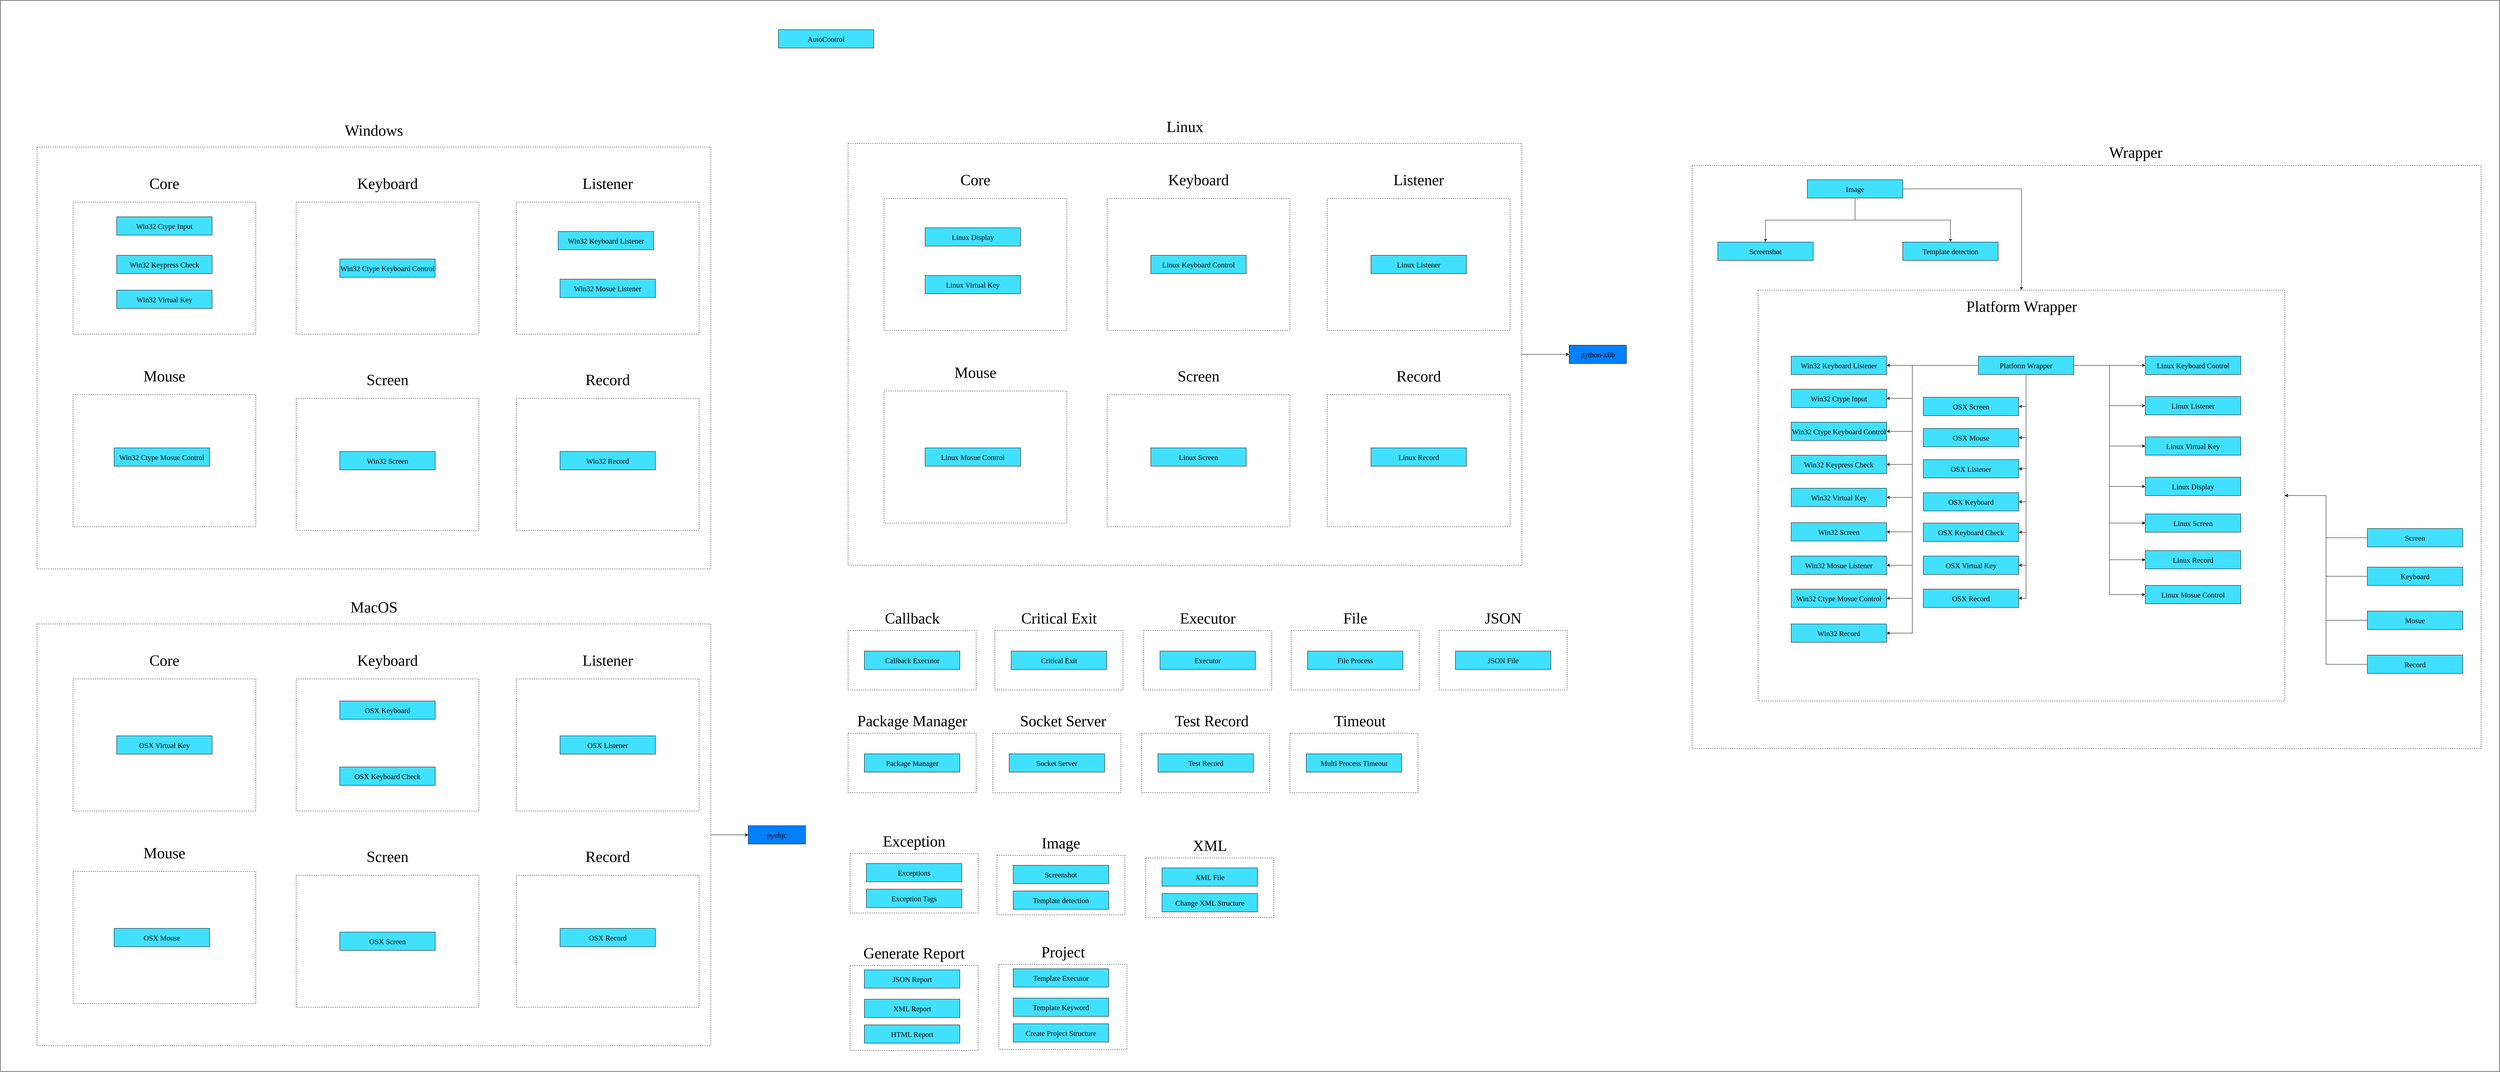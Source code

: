 <mxfile version="21.2.3" type="google">
  <diagram name="第 1 页" id="Rl6cfjz07Z_Lb8DOcB4G">
    <mxGraphModel grid="1" page="1" gridSize="10" guides="1" tooltips="1" connect="1" arrows="1" fold="1" pageScale="1" pageWidth="827" pageHeight="1169" math="0" shadow="0">
      <root>
        <mxCell id="0" />
        <mxCell id="1" parent="0" />
        <mxCell id="Jt9SNtl1RtPoUgKOHgQE-1" value="" style="rounded=0;whiteSpace=wrap;html=1;" vertex="1" parent="1">
          <mxGeometry x="30" y="60" width="6810" height="2920" as="geometry" />
        </mxCell>
        <mxCell id="Jt9SNtl1RtPoUgKOHgQE-219" value="" style="rounded=0;whiteSpace=wrap;html=1;dashed=1;" vertex="1" parent="1">
          <mxGeometry x="2340" y="1778" width="349" height="162" as="geometry" />
        </mxCell>
        <mxCell id="Jt9SNtl1RtPoUgKOHgQE-4" value="" style="rounded=0;whiteSpace=wrap;html=1;dashed=1;" vertex="1" parent="1">
          <mxGeometry x="130" y="460" width="1836" height="1150" as="geometry" />
        </mxCell>
        <mxCell id="Jt9SNtl1RtPoUgKOHgQE-148" value="" style="rounded=0;whiteSpace=wrap;html=1;dashed=1;" vertex="1" parent="1">
          <mxGeometry x="228" y="610" width="498" height="360" as="geometry" />
        </mxCell>
        <mxCell id="Jt9SNtl1RtPoUgKOHgQE-9" value="pyobjc" style="rounded=0;whiteSpace=wrap;html=1;fillColor=#0080FF;fontFamily=Times New Roman;fontSize=20;" vertex="1" parent="1">
          <mxGeometry x="2068" y="2310" width="156" height="50" as="geometry" />
        </mxCell>
        <mxCell id="Jt9SNtl1RtPoUgKOHgQE-42" value="AutoControl" style="rounded=0;whiteSpace=wrap;html=1;fillColor=#42E0FF;fontFamily=Times New Roman;fontSize=20;" vertex="1" parent="1">
          <mxGeometry x="2150" y="140" width="260" height="50" as="geometry" />
        </mxCell>
        <mxCell id="Jt9SNtl1RtPoUgKOHgQE-144" value="&lt;font face=&quot;Times New Roman&quot; style=&quot;font-size: 42px;&quot;&gt;&lt;span style=&quot;font-size: 42px;&quot;&gt;Windows&lt;/span&gt;&lt;/font&gt;" style="text;html=1;strokeColor=none;fillColor=none;align=center;verticalAlign=middle;whiteSpace=wrap;rounded=0;fontSize=42;" vertex="1" parent="1">
          <mxGeometry x="1018" y="400" width="60" height="30" as="geometry" />
        </mxCell>
        <mxCell id="Jt9SNtl1RtPoUgKOHgQE-149" value="&lt;font face=&quot;Times New Roman&quot; style=&quot;font-size: 42px;&quot;&gt;&lt;span style=&quot;font-size: 42px;&quot;&gt;Core&lt;/span&gt;&lt;/font&gt;" style="text;html=1;strokeColor=none;fillColor=none;align=center;verticalAlign=middle;whiteSpace=wrap;rounded=0;fontSize=42;" vertex="1" parent="1">
          <mxGeometry x="447" y="545" width="60" height="30" as="geometry" />
        </mxCell>
        <mxCell id="Jt9SNtl1RtPoUgKOHgQE-152" value="" style="rounded=0;whiteSpace=wrap;html=1;dashed=1;" vertex="1" parent="1">
          <mxGeometry x="836" y="610" width="498" height="360" as="geometry" />
        </mxCell>
        <mxCell id="Jt9SNtl1RtPoUgKOHgQE-153" value="&lt;font face=&quot;Times New Roman&quot; style=&quot;font-size: 42px;&quot;&gt;&lt;span style=&quot;font-size: 42px;&quot;&gt;Keyboard&lt;/span&gt;&lt;/font&gt;" style="text;html=1;strokeColor=none;fillColor=none;align=center;verticalAlign=middle;whiteSpace=wrap;rounded=0;fontSize=42;" vertex="1" parent="1">
          <mxGeometry x="1055" y="545" width="60" height="30" as="geometry" />
        </mxCell>
        <mxCell id="Jt9SNtl1RtPoUgKOHgQE-154" value="" style="rounded=0;whiteSpace=wrap;html=1;dashed=1;" vertex="1" parent="1">
          <mxGeometry x="228" y="1135" width="498" height="360" as="geometry" />
        </mxCell>
        <mxCell id="Jt9SNtl1RtPoUgKOHgQE-155" value="&lt;font face=&quot;Times New Roman&quot; style=&quot;font-size: 42px;&quot;&gt;&lt;span style=&quot;font-size: 42px;&quot;&gt;Mouse&lt;/span&gt;&lt;/font&gt;" style="text;html=1;strokeColor=none;fillColor=none;align=center;verticalAlign=middle;whiteSpace=wrap;rounded=0;fontSize=42;" vertex="1" parent="1">
          <mxGeometry x="447" y="1070" width="60" height="30" as="geometry" />
        </mxCell>
        <mxCell id="Jt9SNtl1RtPoUgKOHgQE-156" value="" style="rounded=0;whiteSpace=wrap;html=1;dashed=1;" vertex="1" parent="1">
          <mxGeometry x="836" y="1145" width="498" height="360" as="geometry" />
        </mxCell>
        <mxCell id="Jt9SNtl1RtPoUgKOHgQE-157" value="&lt;font face=&quot;Times New Roman&quot; style=&quot;font-size: 42px;&quot;&gt;&lt;span style=&quot;font-size: 42px;&quot;&gt;Screen&lt;/span&gt;&lt;/font&gt;" style="text;html=1;strokeColor=none;fillColor=none;align=center;verticalAlign=middle;whiteSpace=wrap;rounded=0;fontSize=42;" vertex="1" parent="1">
          <mxGeometry x="1055" y="1080" width="60" height="30" as="geometry" />
        </mxCell>
        <mxCell id="Jt9SNtl1RtPoUgKOHgQE-158" value="" style="rounded=0;whiteSpace=wrap;html=1;dashed=1;" vertex="1" parent="1">
          <mxGeometry x="1436" y="610" width="498" height="360" as="geometry" />
        </mxCell>
        <mxCell id="Jt9SNtl1RtPoUgKOHgQE-159" value="&lt;font face=&quot;Times New Roman&quot; style=&quot;font-size: 42px;&quot;&gt;&lt;span style=&quot;font-size: 42px;&quot;&gt;Listener&lt;/span&gt;&lt;/font&gt;" style="text;html=1;strokeColor=none;fillColor=none;align=center;verticalAlign=middle;whiteSpace=wrap;rounded=0;fontSize=42;" vertex="1" parent="1">
          <mxGeometry x="1655" y="545" width="60" height="30" as="geometry" />
        </mxCell>
        <mxCell id="Jt9SNtl1RtPoUgKOHgQE-160" value="" style="rounded=0;whiteSpace=wrap;html=1;dashed=1;" vertex="1" parent="1">
          <mxGeometry x="1436" y="1145" width="498" height="360" as="geometry" />
        </mxCell>
        <mxCell id="Jt9SNtl1RtPoUgKOHgQE-161" value="&lt;font face=&quot;Times New Roman&quot; style=&quot;font-size: 42px;&quot;&gt;&lt;span style=&quot;font-size: 42px;&quot;&gt;Record&lt;/span&gt;&lt;/font&gt;" style="text;html=1;strokeColor=none;fillColor=none;align=center;verticalAlign=middle;whiteSpace=wrap;rounded=0;fontSize=42;" vertex="1" parent="1">
          <mxGeometry x="1655" y="1080" width="60" height="30" as="geometry" />
        </mxCell>
        <mxCell id="Jt9SNtl1RtPoUgKOHgQE-202" style="edgeStyle=orthogonalEdgeStyle;rounded=0;orthogonalLoop=1;jettySize=auto;html=1;exitX=1;exitY=0.5;exitDx=0;exitDy=0;" edge="1" parent="1" source="Jt9SNtl1RtPoUgKOHgQE-162" target="Jt9SNtl1RtPoUgKOHgQE-9">
          <mxGeometry relative="1" as="geometry" />
        </mxCell>
        <mxCell id="Jt9SNtl1RtPoUgKOHgQE-162" value="" style="rounded=0;whiteSpace=wrap;html=1;dashed=1;" vertex="1" parent="1">
          <mxGeometry x="130" y="1760" width="1836" height="1150" as="geometry" />
        </mxCell>
        <mxCell id="Jt9SNtl1RtPoUgKOHgQE-163" value="" style="rounded=0;whiteSpace=wrap;html=1;dashed=1;" vertex="1" parent="1">
          <mxGeometry x="228" y="1910" width="498" height="360" as="geometry" />
        </mxCell>
        <mxCell id="Jt9SNtl1RtPoUgKOHgQE-164" value="&lt;font face=&quot;Times New Roman&quot; style=&quot;font-size: 42px;&quot;&gt;&lt;span style=&quot;font-size: 42px;&quot;&gt;MacOS&lt;/span&gt;&lt;/font&gt;" style="text;html=1;strokeColor=none;fillColor=none;align=center;verticalAlign=middle;whiteSpace=wrap;rounded=0;fontSize=42;" vertex="1" parent="1">
          <mxGeometry x="1018" y="1700" width="60" height="30" as="geometry" />
        </mxCell>
        <mxCell id="Jt9SNtl1RtPoUgKOHgQE-165" value="&lt;font face=&quot;Times New Roman&quot; style=&quot;font-size: 42px;&quot;&gt;&lt;span style=&quot;font-size: 42px;&quot;&gt;Core&lt;/span&gt;&lt;/font&gt;" style="text;html=1;strokeColor=none;fillColor=none;align=center;verticalAlign=middle;whiteSpace=wrap;rounded=0;fontSize=42;" vertex="1" parent="1">
          <mxGeometry x="447" y="1845" width="60" height="30" as="geometry" />
        </mxCell>
        <mxCell id="Jt9SNtl1RtPoUgKOHgQE-166" value="" style="rounded=0;whiteSpace=wrap;html=1;dashed=1;" vertex="1" parent="1">
          <mxGeometry x="836" y="1910" width="498" height="360" as="geometry" />
        </mxCell>
        <mxCell id="Jt9SNtl1RtPoUgKOHgQE-167" value="&lt;font face=&quot;Times New Roman&quot; style=&quot;font-size: 42px;&quot;&gt;&lt;span style=&quot;font-size: 42px;&quot;&gt;Keyboard&lt;/span&gt;&lt;/font&gt;" style="text;html=1;strokeColor=none;fillColor=none;align=center;verticalAlign=middle;whiteSpace=wrap;rounded=0;fontSize=42;" vertex="1" parent="1">
          <mxGeometry x="1055" y="1845" width="60" height="30" as="geometry" />
        </mxCell>
        <mxCell id="Jt9SNtl1RtPoUgKOHgQE-168" value="" style="rounded=0;whiteSpace=wrap;html=1;dashed=1;" vertex="1" parent="1">
          <mxGeometry x="228" y="2435" width="498" height="360" as="geometry" />
        </mxCell>
        <mxCell id="Jt9SNtl1RtPoUgKOHgQE-169" value="&lt;font face=&quot;Times New Roman&quot; style=&quot;font-size: 42px;&quot;&gt;&lt;span style=&quot;font-size: 42px;&quot;&gt;Mouse&lt;/span&gt;&lt;/font&gt;" style="text;html=1;strokeColor=none;fillColor=none;align=center;verticalAlign=middle;whiteSpace=wrap;rounded=0;fontSize=42;" vertex="1" parent="1">
          <mxGeometry x="447" y="2370" width="60" height="30" as="geometry" />
        </mxCell>
        <mxCell id="Jt9SNtl1RtPoUgKOHgQE-170" value="" style="rounded=0;whiteSpace=wrap;html=1;dashed=1;" vertex="1" parent="1">
          <mxGeometry x="836" y="2445" width="498" height="360" as="geometry" />
        </mxCell>
        <mxCell id="Jt9SNtl1RtPoUgKOHgQE-171" value="&lt;font face=&quot;Times New Roman&quot; style=&quot;font-size: 42px;&quot;&gt;&lt;span style=&quot;font-size: 42px;&quot;&gt;Screen&lt;/span&gt;&lt;/font&gt;" style="text;html=1;strokeColor=none;fillColor=none;align=center;verticalAlign=middle;whiteSpace=wrap;rounded=0;fontSize=42;" vertex="1" parent="1">
          <mxGeometry x="1055" y="2380" width="60" height="30" as="geometry" />
        </mxCell>
        <mxCell id="Jt9SNtl1RtPoUgKOHgQE-172" value="" style="rounded=0;whiteSpace=wrap;html=1;dashed=1;" vertex="1" parent="1">
          <mxGeometry x="1436" y="1910" width="498" height="360" as="geometry" />
        </mxCell>
        <mxCell id="Jt9SNtl1RtPoUgKOHgQE-173" value="&lt;font face=&quot;Times New Roman&quot; style=&quot;font-size: 42px;&quot;&gt;&lt;span style=&quot;font-size: 42px;&quot;&gt;Listener&lt;/span&gt;&lt;/font&gt;" style="text;html=1;strokeColor=none;fillColor=none;align=center;verticalAlign=middle;whiteSpace=wrap;rounded=0;fontSize=42;" vertex="1" parent="1">
          <mxGeometry x="1655" y="1845" width="60" height="30" as="geometry" />
        </mxCell>
        <mxCell id="Jt9SNtl1RtPoUgKOHgQE-174" value="" style="rounded=0;whiteSpace=wrap;html=1;dashed=1;" vertex="1" parent="1">
          <mxGeometry x="1436" y="2445" width="498" height="360" as="geometry" />
        </mxCell>
        <mxCell id="Jt9SNtl1RtPoUgKOHgQE-175" value="&lt;font face=&quot;Times New Roman&quot; style=&quot;font-size: 42px;&quot;&gt;&lt;span style=&quot;font-size: 42px;&quot;&gt;Record&lt;/span&gt;&lt;/font&gt;" style="text;html=1;strokeColor=none;fillColor=none;align=center;verticalAlign=middle;whiteSpace=wrap;rounded=0;fontSize=42;" vertex="1" parent="1">
          <mxGeometry x="1655" y="2380" width="60" height="30" as="geometry" />
        </mxCell>
        <mxCell id="Jt9SNtl1RtPoUgKOHgQE-204" style="edgeStyle=orthogonalEdgeStyle;rounded=0;orthogonalLoop=1;jettySize=auto;html=1;exitX=1;exitY=0.5;exitDx=0;exitDy=0;" edge="1" parent="1" source="Jt9SNtl1RtPoUgKOHgQE-176" target="Jt9SNtl1RtPoUgKOHgQE-203">
          <mxGeometry relative="1" as="geometry" />
        </mxCell>
        <mxCell id="Jt9SNtl1RtPoUgKOHgQE-176" value="" style="rounded=0;whiteSpace=wrap;html=1;dashed=1;" vertex="1" parent="1">
          <mxGeometry x="2340" y="450" width="1836" height="1150" as="geometry" />
        </mxCell>
        <mxCell id="Jt9SNtl1RtPoUgKOHgQE-177" value="" style="rounded=0;whiteSpace=wrap;html=1;dashed=1;" vertex="1" parent="1">
          <mxGeometry x="2438" y="600" width="498" height="360" as="geometry" />
        </mxCell>
        <mxCell id="Jt9SNtl1RtPoUgKOHgQE-178" value="&lt;font face=&quot;Times New Roman&quot; style=&quot;font-size: 42px;&quot;&gt;&lt;span style=&quot;font-size: 42px;&quot;&gt;Linux&lt;/span&gt;&lt;/font&gt;" style="text;html=1;strokeColor=none;fillColor=none;align=center;verticalAlign=middle;whiteSpace=wrap;rounded=0;fontSize=42;" vertex="1" parent="1">
          <mxGeometry x="3228" y="390" width="60" height="30" as="geometry" />
        </mxCell>
        <mxCell id="Jt9SNtl1RtPoUgKOHgQE-179" value="&lt;font face=&quot;Times New Roman&quot; style=&quot;font-size: 42px;&quot;&gt;&lt;span style=&quot;font-size: 42px;&quot;&gt;Core&lt;/span&gt;&lt;/font&gt;" style="text;html=1;strokeColor=none;fillColor=none;align=center;verticalAlign=middle;whiteSpace=wrap;rounded=0;fontSize=42;" vertex="1" parent="1">
          <mxGeometry x="2657" y="535" width="60" height="30" as="geometry" />
        </mxCell>
        <mxCell id="Jt9SNtl1RtPoUgKOHgQE-180" value="" style="rounded=0;whiteSpace=wrap;html=1;dashed=1;" vertex="1" parent="1">
          <mxGeometry x="3046" y="600" width="498" height="360" as="geometry" />
        </mxCell>
        <mxCell id="Jt9SNtl1RtPoUgKOHgQE-181" value="&lt;font face=&quot;Times New Roman&quot; style=&quot;font-size: 42px;&quot;&gt;&lt;span style=&quot;font-size: 42px;&quot;&gt;Keyboard&lt;/span&gt;&lt;/font&gt;" style="text;html=1;strokeColor=none;fillColor=none;align=center;verticalAlign=middle;whiteSpace=wrap;rounded=0;fontSize=42;" vertex="1" parent="1">
          <mxGeometry x="3265" y="535" width="60" height="30" as="geometry" />
        </mxCell>
        <mxCell id="Jt9SNtl1RtPoUgKOHgQE-182" value="" style="rounded=0;whiteSpace=wrap;html=1;dashed=1;" vertex="1" parent="1">
          <mxGeometry x="2438" y="1125" width="498" height="360" as="geometry" />
        </mxCell>
        <mxCell id="Jt9SNtl1RtPoUgKOHgQE-183" value="&lt;font face=&quot;Times New Roman&quot; style=&quot;font-size: 42px;&quot;&gt;&lt;span style=&quot;font-size: 42px;&quot;&gt;Mouse&lt;/span&gt;&lt;/font&gt;" style="text;html=1;strokeColor=none;fillColor=none;align=center;verticalAlign=middle;whiteSpace=wrap;rounded=0;fontSize=42;" vertex="1" parent="1">
          <mxGeometry x="2657" y="1060" width="60" height="30" as="geometry" />
        </mxCell>
        <mxCell id="Jt9SNtl1RtPoUgKOHgQE-184" value="" style="rounded=0;whiteSpace=wrap;html=1;dashed=1;" vertex="1" parent="1">
          <mxGeometry x="3046" y="1135" width="498" height="360" as="geometry" />
        </mxCell>
        <mxCell id="Jt9SNtl1RtPoUgKOHgQE-185" value="&lt;font face=&quot;Times New Roman&quot; style=&quot;font-size: 42px;&quot;&gt;&lt;span style=&quot;font-size: 42px;&quot;&gt;Screen&lt;/span&gt;&lt;/font&gt;" style="text;html=1;strokeColor=none;fillColor=none;align=center;verticalAlign=middle;whiteSpace=wrap;rounded=0;fontSize=42;" vertex="1" parent="1">
          <mxGeometry x="3265" y="1070" width="60" height="30" as="geometry" />
        </mxCell>
        <mxCell id="Jt9SNtl1RtPoUgKOHgQE-186" value="" style="rounded=0;whiteSpace=wrap;html=1;dashed=1;" vertex="1" parent="1">
          <mxGeometry x="3646" y="600" width="498" height="360" as="geometry" />
        </mxCell>
        <mxCell id="Jt9SNtl1RtPoUgKOHgQE-187" value="&lt;font face=&quot;Times New Roman&quot; style=&quot;font-size: 42px;&quot;&gt;&lt;span style=&quot;font-size: 42px;&quot;&gt;Listener&lt;/span&gt;&lt;/font&gt;" style="text;html=1;strokeColor=none;fillColor=none;align=center;verticalAlign=middle;whiteSpace=wrap;rounded=0;fontSize=42;" vertex="1" parent="1">
          <mxGeometry x="3865" y="535" width="60" height="30" as="geometry" />
        </mxCell>
        <mxCell id="Jt9SNtl1RtPoUgKOHgQE-188" value="" style="rounded=0;whiteSpace=wrap;html=1;dashed=1;" vertex="1" parent="1">
          <mxGeometry x="3646" y="1135" width="498" height="360" as="geometry" />
        </mxCell>
        <mxCell id="Jt9SNtl1RtPoUgKOHgQE-189" value="&lt;font face=&quot;Times New Roman&quot; style=&quot;font-size: 42px;&quot;&gt;&lt;span style=&quot;font-size: 42px;&quot;&gt;Record&lt;/span&gt;&lt;/font&gt;" style="text;html=1;strokeColor=none;fillColor=none;align=center;verticalAlign=middle;whiteSpace=wrap;rounded=0;fontSize=42;" vertex="1" parent="1">
          <mxGeometry x="3865" y="1070" width="60" height="30" as="geometry" />
        </mxCell>
        <mxCell id="Jt9SNtl1RtPoUgKOHgQE-191" value="Win32 Ctype Input" style="rounded=0;whiteSpace=wrap;html=1;fillColor=#42E0FF;fontFamily=Times New Roman;fontSize=20;" vertex="1" parent="1">
          <mxGeometry x="347" y="650" width="260" height="50" as="geometry" />
        </mxCell>
        <mxCell id="Jt9SNtl1RtPoUgKOHgQE-192" value="Win32 Keypress Check" style="rounded=0;whiteSpace=wrap;html=1;fillColor=#42E0FF;fontFamily=Times New Roman;fontSize=20;" vertex="1" parent="1">
          <mxGeometry x="347" y="755" width="260" height="50" as="geometry" />
        </mxCell>
        <mxCell id="Jt9SNtl1RtPoUgKOHgQE-193" value="Win32 Virtual Key" style="rounded=0;whiteSpace=wrap;html=1;fillColor=#42E0FF;fontFamily=Times New Roman;fontSize=20;" vertex="1" parent="1">
          <mxGeometry x="347" y="850" width="260" height="50" as="geometry" />
        </mxCell>
        <mxCell id="Jt9SNtl1RtPoUgKOHgQE-194" value="Win32 Ctype Keyboard Control" style="rounded=0;whiteSpace=wrap;html=1;fillColor=#42E0FF;fontFamily=Times New Roman;fontSize=20;" vertex="1" parent="1">
          <mxGeometry x="955" y="765" width="260" height="50" as="geometry" />
        </mxCell>
        <mxCell id="Jt9SNtl1RtPoUgKOHgQE-195" value="Win32 Keyboard Listener" style="rounded=0;whiteSpace=wrap;html=1;fillColor=#42E0FF;fontFamily=Times New Roman;fontSize=20;" vertex="1" parent="1">
          <mxGeometry x="1550" y="690" width="260" height="50" as="geometry" />
        </mxCell>
        <mxCell id="Jt9SNtl1RtPoUgKOHgQE-196" value="Win32 Mosue Listener" style="rounded=0;whiteSpace=wrap;html=1;fillColor=#42E0FF;fontFamily=Times New Roman;fontSize=20;" vertex="1" parent="1">
          <mxGeometry x="1555" y="820" width="260" height="50" as="geometry" />
        </mxCell>
        <mxCell id="Jt9SNtl1RtPoUgKOHgQE-197" value="Win32 Ctype Mosue Control" style="rounded=0;whiteSpace=wrap;html=1;fillColor=#42E0FF;fontFamily=Times New Roman;fontSize=20;" vertex="1" parent="1">
          <mxGeometry x="340" y="1280" width="260" height="50" as="geometry" />
        </mxCell>
        <mxCell id="Jt9SNtl1RtPoUgKOHgQE-198" value="Win32 Screen" style="rounded=0;whiteSpace=wrap;html=1;fillColor=#42E0FF;fontFamily=Times New Roman;fontSize=20;" vertex="1" parent="1">
          <mxGeometry x="955" y="1290" width="260" height="50" as="geometry" />
        </mxCell>
        <mxCell id="Jt9SNtl1RtPoUgKOHgQE-199" value="Win32 Record" style="rounded=0;whiteSpace=wrap;html=1;fillColor=#42E0FF;fontFamily=Times New Roman;fontSize=20;" vertex="1" parent="1">
          <mxGeometry x="1555" y="1290" width="260" height="50" as="geometry" />
        </mxCell>
        <mxCell id="Jt9SNtl1RtPoUgKOHgQE-203" value="python-xlib" style="rounded=0;whiteSpace=wrap;html=1;fillColor=#0080FF;fontFamily=Times New Roman;fontSize=20;" vertex="1" parent="1">
          <mxGeometry x="4305" y="1000" width="156" height="50" as="geometry" />
        </mxCell>
        <mxCell id="Jt9SNtl1RtPoUgKOHgQE-205" value="OSX Virtual Key" style="rounded=0;whiteSpace=wrap;html=1;fillColor=#42E0FF;fontFamily=Times New Roman;fontSize=20;" vertex="1" parent="1">
          <mxGeometry x="347" y="2065" width="260" height="50" as="geometry" />
        </mxCell>
        <mxCell id="Jt9SNtl1RtPoUgKOHgQE-206" value="OSX Keyboard" style="rounded=0;whiteSpace=wrap;html=1;fillColor=#42E0FF;fontFamily=Times New Roman;fontSize=20;" vertex="1" parent="1">
          <mxGeometry x="955" y="1970" width="260" height="50" as="geometry" />
        </mxCell>
        <mxCell id="Jt9SNtl1RtPoUgKOHgQE-207" value="OSX Keyboard Check" style="rounded=0;whiteSpace=wrap;html=1;fillColor=#42E0FF;fontFamily=Times New Roman;fontSize=20;" vertex="1" parent="1">
          <mxGeometry x="955" y="2150" width="260" height="50" as="geometry" />
        </mxCell>
        <mxCell id="Jt9SNtl1RtPoUgKOHgQE-208" value="OSX Listener" style="rounded=0;whiteSpace=wrap;html=1;fillColor=#42E0FF;fontFamily=Times New Roman;fontSize=20;" vertex="1" parent="1">
          <mxGeometry x="1555" y="2065" width="260" height="50" as="geometry" />
        </mxCell>
        <mxCell id="Jt9SNtl1RtPoUgKOHgQE-209" value="OSX Mouse" style="rounded=0;whiteSpace=wrap;html=1;fillColor=#42E0FF;fontFamily=Times New Roman;fontSize=20;" vertex="1" parent="1">
          <mxGeometry x="340" y="2590" width="260" height="50" as="geometry" />
        </mxCell>
        <mxCell id="Jt9SNtl1RtPoUgKOHgQE-210" value="OSX Screen" style="rounded=0;whiteSpace=wrap;html=1;fillColor=#42E0FF;fontFamily=Times New Roman;fontSize=20;" vertex="1" parent="1">
          <mxGeometry x="955" y="2600" width="260" height="50" as="geometry" />
        </mxCell>
        <mxCell id="Jt9SNtl1RtPoUgKOHgQE-211" value="OSX Record" style="rounded=0;whiteSpace=wrap;html=1;fillColor=#42E0FF;fontFamily=Times New Roman;fontSize=20;" vertex="1" parent="1">
          <mxGeometry x="1555" y="2590" width="260" height="50" as="geometry" />
        </mxCell>
        <mxCell id="Jt9SNtl1RtPoUgKOHgQE-212" value="Linux Display" style="rounded=0;whiteSpace=wrap;html=1;fillColor=#42E0FF;fontFamily=Times New Roman;fontSize=20;" vertex="1" parent="1">
          <mxGeometry x="2550" y="680" width="260" height="50" as="geometry" />
        </mxCell>
        <mxCell id="Jt9SNtl1RtPoUgKOHgQE-213" value="Linux Virtual Key" style="rounded=0;whiteSpace=wrap;html=1;fillColor=#42E0FF;fontFamily=Times New Roman;fontSize=20;" vertex="1" parent="1">
          <mxGeometry x="2550" y="810" width="260" height="50" as="geometry" />
        </mxCell>
        <mxCell id="Jt9SNtl1RtPoUgKOHgQE-214" value="Linux Keyboard Control" style="rounded=0;whiteSpace=wrap;html=1;fillColor=#42E0FF;fontFamily=Times New Roman;fontSize=20;" vertex="1" parent="1">
          <mxGeometry x="3165" y="755" width="260" height="50" as="geometry" />
        </mxCell>
        <mxCell id="Jt9SNtl1RtPoUgKOHgQE-215" value="Linux Listener" style="rounded=0;whiteSpace=wrap;html=1;fillColor=#42E0FF;fontFamily=Times New Roman;fontSize=20;" vertex="1" parent="1">
          <mxGeometry x="3765" y="755" width="260" height="50" as="geometry" />
        </mxCell>
        <mxCell id="Jt9SNtl1RtPoUgKOHgQE-216" value="Linux Mosue Control" style="rounded=0;whiteSpace=wrap;html=1;fillColor=#42E0FF;fontFamily=Times New Roman;fontSize=20;" vertex="1" parent="1">
          <mxGeometry x="2550" y="1280" width="260" height="50" as="geometry" />
        </mxCell>
        <mxCell id="Jt9SNtl1RtPoUgKOHgQE-217" value="Linux Screen" style="rounded=0;whiteSpace=wrap;html=1;fillColor=#42E0FF;fontFamily=Times New Roman;fontSize=20;" vertex="1" parent="1">
          <mxGeometry x="3165" y="1280" width="260" height="50" as="geometry" />
        </mxCell>
        <mxCell id="Jt9SNtl1RtPoUgKOHgQE-218" value="Linux Record" style="rounded=0;whiteSpace=wrap;html=1;fillColor=#42E0FF;fontFamily=Times New Roman;fontSize=20;" vertex="1" parent="1">
          <mxGeometry x="3765" y="1280" width="260" height="50" as="geometry" />
        </mxCell>
        <mxCell id="Jt9SNtl1RtPoUgKOHgQE-220" value="&lt;font face=&quot;Times New Roman&quot; style=&quot;font-size: 42px;&quot;&gt;&lt;span style=&quot;font-size: 42px;&quot;&gt;Callback&lt;/span&gt;&lt;/font&gt;" style="text;html=1;strokeColor=none;fillColor=none;align=center;verticalAlign=middle;whiteSpace=wrap;rounded=0;fontSize=42;" vertex="1" parent="1">
          <mxGeometry x="2484.5" y="1730" width="60" height="30" as="geometry" />
        </mxCell>
        <mxCell id="Jt9SNtl1RtPoUgKOHgQE-221" value="Callback Executor" style="rounded=0;whiteSpace=wrap;html=1;fillColor=#42E0FF;fontFamily=Times New Roman;fontSize=20;" vertex="1" parent="1">
          <mxGeometry x="2384.5" y="1834" width="260" height="50" as="geometry" />
        </mxCell>
        <mxCell id="Jt9SNtl1RtPoUgKOHgQE-222" value="" style="rounded=0;whiteSpace=wrap;html=1;dashed=1;" vertex="1" parent="1">
          <mxGeometry x="2740" y="1778" width="349" height="162" as="geometry" />
        </mxCell>
        <mxCell id="Jt9SNtl1RtPoUgKOHgQE-223" value="&lt;font face=&quot;Times New Roman&quot; style=&quot;font-size: 42px;&quot;&gt;&lt;span style=&quot;font-size: 42px;&quot;&gt;Critical Exit&lt;/span&gt;&lt;/font&gt;" style="text;html=1;strokeColor=none;fillColor=none;align=center;verticalAlign=middle;whiteSpace=wrap;rounded=0;fontSize=42;" vertex="1" parent="1">
          <mxGeometry x="2734.5" y="1730" width="360" height="30" as="geometry" />
        </mxCell>
        <mxCell id="Jt9SNtl1RtPoUgKOHgQE-224" value="Critical Exit" style="rounded=0;whiteSpace=wrap;html=1;fillColor=#42E0FF;fontFamily=Times New Roman;fontSize=20;" vertex="1" parent="1">
          <mxGeometry x="2784.5" y="1834" width="260" height="50" as="geometry" />
        </mxCell>
        <mxCell id="Jt9SNtl1RtPoUgKOHgQE-225" value="" style="rounded=0;whiteSpace=wrap;html=1;dashed=1;" vertex="1" parent="1">
          <mxGeometry x="2345.5" y="2386" width="349" height="162" as="geometry" />
        </mxCell>
        <mxCell id="Jt9SNtl1RtPoUgKOHgQE-226" value="&lt;font face=&quot;Times New Roman&quot; style=&quot;font-size: 42px;&quot;&gt;&lt;span style=&quot;font-size: 42px;&quot;&gt;Exception&lt;/span&gt;&lt;/font&gt;" style="text;html=1;strokeColor=none;fillColor=none;align=center;verticalAlign=middle;whiteSpace=wrap;rounded=0;fontSize=42;" vertex="1" parent="1">
          <mxGeometry x="2340" y="2338" width="360" height="30" as="geometry" />
        </mxCell>
        <mxCell id="Jt9SNtl1RtPoUgKOHgQE-227" value="Exceptions" style="rounded=0;whiteSpace=wrap;html=1;fillColor=#42E0FF;fontFamily=Times New Roman;fontSize=20;" vertex="1" parent="1">
          <mxGeometry x="2390" y="2413" width="260" height="50" as="geometry" />
        </mxCell>
        <mxCell id="Jt9SNtl1RtPoUgKOHgQE-228" value="Exception Tags" style="rounded=0;whiteSpace=wrap;html=1;fillColor=#42E0FF;fontFamily=Times New Roman;fontSize=20;" vertex="1" parent="1">
          <mxGeometry x="2390" y="2483" width="260" height="50" as="geometry" />
        </mxCell>
        <mxCell id="Jt9SNtl1RtPoUgKOHgQE-229" value="" style="rounded=0;whiteSpace=wrap;html=1;dashed=1;" vertex="1" parent="1">
          <mxGeometry x="3145.5" y="1778" width="349" height="162" as="geometry" />
        </mxCell>
        <mxCell id="Jt9SNtl1RtPoUgKOHgQE-230" value="&lt;font face=&quot;Times New Roman&quot; style=&quot;font-size: 42px;&quot;&gt;&lt;span style=&quot;font-size: 42px;&quot;&gt;Executor&lt;/span&gt;&lt;/font&gt;" style="text;html=1;strokeColor=none;fillColor=none;align=center;verticalAlign=middle;whiteSpace=wrap;rounded=0;fontSize=42;" vertex="1" parent="1">
          <mxGeometry x="3140" y="1730" width="360" height="30" as="geometry" />
        </mxCell>
        <mxCell id="Jt9SNtl1RtPoUgKOHgQE-231" value="Executor" style="rounded=0;whiteSpace=wrap;html=1;fillColor=#42E0FF;fontFamily=Times New Roman;fontSize=20;" vertex="1" parent="1">
          <mxGeometry x="3190" y="1834" width="260" height="50" as="geometry" />
        </mxCell>
        <mxCell id="Jt9SNtl1RtPoUgKOHgQE-232" value="" style="rounded=0;whiteSpace=wrap;html=1;dashed=1;" vertex="1" parent="1">
          <mxGeometry x="3547.5" y="1778" width="349" height="162" as="geometry" />
        </mxCell>
        <mxCell id="Jt9SNtl1RtPoUgKOHgQE-233" value="&lt;font face=&quot;Times New Roman&quot; style=&quot;font-size: 42px;&quot;&gt;&lt;span style=&quot;font-size: 42px;&quot;&gt;File&lt;/span&gt;&lt;/font&gt;" style="text;html=1;strokeColor=none;fillColor=none;align=center;verticalAlign=middle;whiteSpace=wrap;rounded=0;fontSize=42;" vertex="1" parent="1">
          <mxGeometry x="3542" y="1730" width="360" height="30" as="geometry" />
        </mxCell>
        <mxCell id="Jt9SNtl1RtPoUgKOHgQE-234" value="File Process" style="rounded=0;whiteSpace=wrap;html=1;fillColor=#42E0FF;fontFamily=Times New Roman;fontSize=20;" vertex="1" parent="1">
          <mxGeometry x="3592" y="1834" width="260" height="50" as="geometry" />
        </mxCell>
        <mxCell id="Jt9SNtl1RtPoUgKOHgQE-235" value="" style="rounded=0;whiteSpace=wrap;html=1;dashed=1;" vertex="1" parent="1">
          <mxGeometry x="2345.5" y="2691" width="349" height="232" as="geometry" />
        </mxCell>
        <mxCell id="Jt9SNtl1RtPoUgKOHgQE-236" value="&lt;font face=&quot;Times New Roman&quot; style=&quot;font-size: 42px;&quot;&gt;&lt;span style=&quot;font-size: 42px;&quot;&gt;Generate Report&lt;/span&gt;&lt;/font&gt;" style="text;html=1;strokeColor=none;fillColor=none;align=center;verticalAlign=middle;whiteSpace=wrap;rounded=0;fontSize=42;" vertex="1" parent="1">
          <mxGeometry x="2340" y="2643" width="360" height="30" as="geometry" />
        </mxCell>
        <mxCell id="Jt9SNtl1RtPoUgKOHgQE-237" value="JSON Report" style="rounded=0;whiteSpace=wrap;html=1;fillColor=#42E0FF;fontFamily=Times New Roman;fontSize=20;" vertex="1" parent="1">
          <mxGeometry x="2384.5" y="2703" width="260" height="50" as="geometry" />
        </mxCell>
        <mxCell id="Jt9SNtl1RtPoUgKOHgQE-238" value="XML Report" style="rounded=0;whiteSpace=wrap;html=1;fillColor=#42E0FF;fontFamily=Times New Roman;fontSize=20;" vertex="1" parent="1">
          <mxGeometry x="2384.5" y="2783" width="260" height="50" as="geometry" />
        </mxCell>
        <mxCell id="Jt9SNtl1RtPoUgKOHgQE-239" value="HTML Report" style="rounded=0;whiteSpace=wrap;html=1;fillColor=#42E0FF;fontFamily=Times New Roman;fontSize=20;" vertex="1" parent="1">
          <mxGeometry x="2384.5" y="2853" width="260" height="50" as="geometry" />
        </mxCell>
        <mxCell id="Jt9SNtl1RtPoUgKOHgQE-243" value="" style="rounded=0;whiteSpace=wrap;html=1;dashed=1;" vertex="1" parent="1">
          <mxGeometry x="2745.5" y="2391" width="349" height="162" as="geometry" />
        </mxCell>
        <mxCell id="Jt9SNtl1RtPoUgKOHgQE-244" value="&lt;font face=&quot;Times New Roman&quot; style=&quot;font-size: 42px;&quot;&gt;&lt;span style=&quot;font-size: 42px;&quot;&gt;Image&lt;/span&gt;&lt;/font&gt;" style="text;html=1;strokeColor=none;fillColor=none;align=center;verticalAlign=middle;whiteSpace=wrap;rounded=0;fontSize=42;" vertex="1" parent="1">
          <mxGeometry x="2740" y="2343" width="360" height="30" as="geometry" />
        </mxCell>
        <mxCell id="Jt9SNtl1RtPoUgKOHgQE-245" value="Screenshot" style="rounded=0;whiteSpace=wrap;html=1;fillColor=#42E0FF;fontFamily=Times New Roman;fontSize=20;" vertex="1" parent="1">
          <mxGeometry x="2790" y="2418" width="260" height="50" as="geometry" />
        </mxCell>
        <mxCell id="Jt9SNtl1RtPoUgKOHgQE-246" value="Template detection" style="rounded=0;whiteSpace=wrap;html=1;fillColor=#42E0FF;fontFamily=Times New Roman;fontSize=20;" vertex="1" parent="1">
          <mxGeometry x="2790" y="2488" width="260" height="50" as="geometry" />
        </mxCell>
        <mxCell id="Jt9SNtl1RtPoUgKOHgQE-247" value="" style="rounded=0;whiteSpace=wrap;html=1;dashed=1;" vertex="1" parent="1">
          <mxGeometry x="3950.5" y="1778" width="349" height="162" as="geometry" />
        </mxCell>
        <mxCell id="Jt9SNtl1RtPoUgKOHgQE-248" value="&lt;font face=&quot;Times New Roman&quot; style=&quot;font-size: 42px;&quot;&gt;&lt;span style=&quot;font-size: 42px;&quot;&gt;JSON&lt;/span&gt;&lt;/font&gt;" style="text;html=1;strokeColor=none;fillColor=none;align=center;verticalAlign=middle;whiteSpace=wrap;rounded=0;fontSize=42;" vertex="1" parent="1">
          <mxGeometry x="3945" y="1730" width="360" height="30" as="geometry" />
        </mxCell>
        <mxCell id="Jt9SNtl1RtPoUgKOHgQE-249" value="JSON File" style="rounded=0;whiteSpace=wrap;html=1;fillColor=#42E0FF;fontFamily=Times New Roman;fontSize=20;" vertex="1" parent="1">
          <mxGeometry x="3995" y="1834" width="260" height="50" as="geometry" />
        </mxCell>
        <mxCell id="Jt9SNtl1RtPoUgKOHgQE-250" value="" style="rounded=0;whiteSpace=wrap;html=1;dashed=1;" vertex="1" parent="1">
          <mxGeometry x="2340" y="2058" width="349" height="162" as="geometry" />
        </mxCell>
        <mxCell id="Jt9SNtl1RtPoUgKOHgQE-251" value="&lt;font face=&quot;Times New Roman&quot; style=&quot;font-size: 42px;&quot;&gt;&lt;span style=&quot;font-size: 42px;&quot;&gt;Package Manager&lt;/span&gt;&lt;/font&gt;" style="text;html=1;strokeColor=none;fillColor=none;align=center;verticalAlign=middle;whiteSpace=wrap;rounded=0;fontSize=42;" vertex="1" parent="1">
          <mxGeometry x="2299.5" y="2010" width="430" height="30" as="geometry" />
        </mxCell>
        <mxCell id="Jt9SNtl1RtPoUgKOHgQE-252" value="Package Manager" style="rounded=0;whiteSpace=wrap;html=1;fillColor=#42E0FF;fontFamily=Times New Roman;fontSize=20;" vertex="1" parent="1">
          <mxGeometry x="2384.5" y="2114" width="260" height="50" as="geometry" />
        </mxCell>
        <mxCell id="Jt9SNtl1RtPoUgKOHgQE-254" value="" style="rounded=0;whiteSpace=wrap;html=1;dashed=1;" vertex="1" parent="1">
          <mxGeometry x="2751" y="2688" width="349" height="232" as="geometry" />
        </mxCell>
        <mxCell id="Jt9SNtl1RtPoUgKOHgQE-255" value="&lt;font face=&quot;Times New Roman&quot; style=&quot;font-size: 42px;&quot;&gt;&lt;span style=&quot;font-size: 42px;&quot;&gt;Project&lt;/span&gt;&lt;/font&gt;" style="text;html=1;strokeColor=none;fillColor=none;align=center;verticalAlign=middle;whiteSpace=wrap;rounded=0;fontSize=42;" vertex="1" parent="1">
          <mxGeometry x="2745.5" y="2640" width="360" height="30" as="geometry" />
        </mxCell>
        <mxCell id="Jt9SNtl1RtPoUgKOHgQE-256" value="Template Executor" style="rounded=0;whiteSpace=wrap;html=1;fillColor=#42E0FF;fontFamily=Times New Roman;fontSize=20;" vertex="1" parent="1">
          <mxGeometry x="2790" y="2700" width="260" height="50" as="geometry" />
        </mxCell>
        <mxCell id="Jt9SNtl1RtPoUgKOHgQE-257" value="Template Keyword" style="rounded=0;whiteSpace=wrap;html=1;fillColor=#42E0FF;fontFamily=Times New Roman;fontSize=20;" vertex="1" parent="1">
          <mxGeometry x="2790" y="2780" width="260" height="50" as="geometry" />
        </mxCell>
        <mxCell id="Jt9SNtl1RtPoUgKOHgQE-258" value="Create Project Structure" style="rounded=0;whiteSpace=wrap;html=1;fillColor=#42E0FF;fontFamily=Times New Roman;fontSize=20;" vertex="1" parent="1">
          <mxGeometry x="2790" y="2850" width="260" height="50" as="geometry" />
        </mxCell>
        <mxCell id="Jt9SNtl1RtPoUgKOHgQE-259" value="" style="rounded=0;whiteSpace=wrap;html=1;dashed=1;" vertex="1" parent="1">
          <mxGeometry x="2734.5" y="2058" width="349" height="162" as="geometry" />
        </mxCell>
        <mxCell id="Jt9SNtl1RtPoUgKOHgQE-260" value="&lt;font face=&quot;Times New Roman&quot; style=&quot;font-size: 42px;&quot;&gt;&lt;span style=&quot;font-size: 42px;&quot;&gt;Socket Server&lt;/span&gt;&lt;/font&gt;" style="text;html=1;strokeColor=none;fillColor=none;align=center;verticalAlign=middle;whiteSpace=wrap;rounded=0;fontSize=42;" vertex="1" parent="1">
          <mxGeometry x="2785.5" y="2010" width="280" height="30" as="geometry" />
        </mxCell>
        <mxCell id="Jt9SNtl1RtPoUgKOHgQE-261" value="Socket Server" style="rounded=0;whiteSpace=wrap;html=1;fillColor=#42E0FF;fontFamily=Times New Roman;fontSize=20;" vertex="1" parent="1">
          <mxGeometry x="2779" y="2114" width="260" height="50" as="geometry" />
        </mxCell>
        <mxCell id="Jt9SNtl1RtPoUgKOHgQE-262" value="" style="rounded=0;whiteSpace=wrap;html=1;dashed=1;" vertex="1" parent="1">
          <mxGeometry x="3140" y="2058" width="349" height="162" as="geometry" />
        </mxCell>
        <mxCell id="Jt9SNtl1RtPoUgKOHgQE-263" value="&lt;font face=&quot;Times New Roman&quot; style=&quot;font-size: 42px;&quot;&gt;&lt;span style=&quot;font-size: 42px;&quot;&gt;Test Record&lt;/span&gt;&lt;/font&gt;" style="text;html=1;strokeColor=none;fillColor=none;align=center;verticalAlign=middle;whiteSpace=wrap;rounded=0;fontSize=42;" vertex="1" parent="1">
          <mxGeometry x="3191" y="2010" width="280" height="30" as="geometry" />
        </mxCell>
        <mxCell id="Jt9SNtl1RtPoUgKOHgQE-264" value="Test Record" style="rounded=0;whiteSpace=wrap;html=1;fillColor=#42E0FF;fontFamily=Times New Roman;fontSize=20;" vertex="1" parent="1">
          <mxGeometry x="3184.5" y="2114" width="260" height="50" as="geometry" />
        </mxCell>
        <mxCell id="Jt9SNtl1RtPoUgKOHgQE-265" value="" style="rounded=0;whiteSpace=wrap;html=1;dashed=1;" vertex="1" parent="1">
          <mxGeometry x="3544" y="2058" width="349" height="162" as="geometry" />
        </mxCell>
        <mxCell id="Jt9SNtl1RtPoUgKOHgQE-266" value="&lt;font face=&quot;Times New Roman&quot; style=&quot;font-size: 42px;&quot;&gt;&lt;span style=&quot;font-size: 42px;&quot;&gt;Timeout&lt;/span&gt;&lt;/font&gt;" style="text;html=1;strokeColor=none;fillColor=none;align=center;verticalAlign=middle;whiteSpace=wrap;rounded=0;fontSize=42;" vertex="1" parent="1">
          <mxGeometry x="3595" y="2010" width="280" height="30" as="geometry" />
        </mxCell>
        <mxCell id="Jt9SNtl1RtPoUgKOHgQE-267" value="Multi Process Timeout" style="rounded=0;whiteSpace=wrap;html=1;fillColor=#42E0FF;fontFamily=Times New Roman;fontSize=20;" vertex="1" parent="1">
          <mxGeometry x="3588.5" y="2114" width="260" height="50" as="geometry" />
        </mxCell>
        <mxCell id="Jt9SNtl1RtPoUgKOHgQE-277" value="" style="rounded=0;whiteSpace=wrap;html=1;dashed=1;" vertex="1" parent="1">
          <mxGeometry x="3151" y="2398" width="349" height="162" as="geometry" />
        </mxCell>
        <mxCell id="Jt9SNtl1RtPoUgKOHgQE-278" value="&lt;font face=&quot;Times New Roman&quot;&gt;XML&lt;/font&gt;" style="text;html=1;strokeColor=none;fillColor=none;align=center;verticalAlign=middle;whiteSpace=wrap;rounded=0;fontSize=42;" vertex="1" parent="1">
          <mxGeometry x="3145.5" y="2350" width="360" height="30" as="geometry" />
        </mxCell>
        <mxCell id="Jt9SNtl1RtPoUgKOHgQE-279" value="XML File" style="rounded=0;whiteSpace=wrap;html=1;fillColor=#42E0FF;fontFamily=Times New Roman;fontSize=20;" vertex="1" parent="1">
          <mxGeometry x="3195.5" y="2425" width="260" height="50" as="geometry" />
        </mxCell>
        <mxCell id="Jt9SNtl1RtPoUgKOHgQE-280" value="Change XML Structure" style="rounded=0;whiteSpace=wrap;html=1;fillColor=#42E0FF;fontFamily=Times New Roman;fontSize=20;" vertex="1" parent="1">
          <mxGeometry x="3195.5" y="2495" width="260" height="50" as="geometry" />
        </mxCell>
        <mxCell id="Jt9SNtl1RtPoUgKOHgQE-281" value="" style="rounded=0;whiteSpace=wrap;html=1;dashed=1;" vertex="1" parent="1">
          <mxGeometry x="4640" y="510" width="2150" height="1590" as="geometry" />
        </mxCell>
        <mxCell id="Jt9SNtl1RtPoUgKOHgQE-283" value="&lt;font face=&quot;Times New Roman&quot;&gt;Wrapper&lt;/font&gt;" style="text;html=1;strokeColor=none;fillColor=none;align=center;verticalAlign=middle;whiteSpace=wrap;rounded=0;fontSize=42;" vertex="1" parent="1">
          <mxGeometry x="5819" y="460" width="60" height="30" as="geometry" />
        </mxCell>
        <mxCell id="Jt9SNtl1RtPoUgKOHgQE-317" value="" style="rounded=0;whiteSpace=wrap;html=1;dashed=1;" vertex="1" parent="1">
          <mxGeometry x="4820" y="850" width="1435" height="1120" as="geometry" />
        </mxCell>
        <mxCell id="Jt9SNtl1RtPoUgKOHgQE-318" value="&lt;font face=&quot;Times New Roman&quot;&gt;Platform Wrapper&lt;/font&gt;" style="text;html=1;strokeColor=none;fillColor=none;align=center;verticalAlign=middle;whiteSpace=wrap;rounded=0;fontSize=42;" vertex="1" parent="1">
          <mxGeometry x="5217.5" y="880" width="640" height="30" as="geometry" />
        </mxCell>
        <mxCell id="Jt9SNtl1RtPoUgKOHgQE-328" style="edgeStyle=orthogonalEdgeStyle;rounded=0;orthogonalLoop=1;jettySize=auto;html=1;exitX=0.5;exitY=1;exitDx=0;exitDy=0;entryX=0.5;entryY=0;entryDx=0;entryDy=0;" edge="1" parent="1" source="Jt9SNtl1RtPoUgKOHgQE-325" target="Jt9SNtl1RtPoUgKOHgQE-326">
          <mxGeometry relative="1" as="geometry" />
        </mxCell>
        <mxCell id="Jt9SNtl1RtPoUgKOHgQE-329" style="edgeStyle=orthogonalEdgeStyle;rounded=0;orthogonalLoop=1;jettySize=auto;html=1;exitX=0.5;exitY=1;exitDx=0;exitDy=0;" edge="1" parent="1" source="Jt9SNtl1RtPoUgKOHgQE-325" target="Jt9SNtl1RtPoUgKOHgQE-327">
          <mxGeometry relative="1" as="geometry" />
        </mxCell>
        <mxCell id="Jt9SNtl1RtPoUgKOHgQE-333" style="edgeStyle=orthogonalEdgeStyle;rounded=0;orthogonalLoop=1;jettySize=auto;html=1;exitX=1;exitY=0.5;exitDx=0;exitDy=0;" edge="1" parent="1" source="Jt9SNtl1RtPoUgKOHgQE-325" target="Jt9SNtl1RtPoUgKOHgQE-317">
          <mxGeometry relative="1" as="geometry" />
        </mxCell>
        <mxCell id="Jt9SNtl1RtPoUgKOHgQE-325" value="Image" style="rounded=0;whiteSpace=wrap;html=1;fillColor=#42E0FF;fontFamily=Times New Roman;fontSize=20;" vertex="1" parent="1">
          <mxGeometry x="4954" y="549" width="260" height="50" as="geometry" />
        </mxCell>
        <mxCell id="Jt9SNtl1RtPoUgKOHgQE-326" value="Screenshot" style="rounded=0;whiteSpace=wrap;html=1;fillColor=#42E0FF;fontFamily=Times New Roman;fontSize=20;" vertex="1" parent="1">
          <mxGeometry x="4710" y="719" width="260" height="50" as="geometry" />
        </mxCell>
        <mxCell id="Jt9SNtl1RtPoUgKOHgQE-327" value="Template detection" style="rounded=0;whiteSpace=wrap;html=1;fillColor=#42E0FF;fontFamily=Times New Roman;fontSize=20;" vertex="1" parent="1">
          <mxGeometry x="5214" y="719" width="260" height="50" as="geometry" />
        </mxCell>
        <mxCell id="Jt9SNtl1RtPoUgKOHgQE-340" style="edgeStyle=orthogonalEdgeStyle;rounded=0;orthogonalLoop=1;jettySize=auto;html=1;exitX=0;exitY=0.5;exitDx=0;exitDy=0;" edge="1" parent="1" source="Jt9SNtl1RtPoUgKOHgQE-330" target="Jt9SNtl1RtPoUgKOHgQE-317">
          <mxGeometry relative="1" as="geometry" />
        </mxCell>
        <mxCell id="Jt9SNtl1RtPoUgKOHgQE-330" value="Keyboard" style="rounded=0;whiteSpace=wrap;html=1;fillColor=#42E0FF;fontFamily=Times New Roman;fontSize=20;" vertex="1" parent="1">
          <mxGeometry x="6480" y="1605" width="260" height="50" as="geometry" />
        </mxCell>
        <mxCell id="Jt9SNtl1RtPoUgKOHgQE-337" style="edgeStyle=orthogonalEdgeStyle;rounded=0;orthogonalLoop=1;jettySize=auto;html=1;exitX=0;exitY=0.5;exitDx=0;exitDy=0;" edge="1" parent="1" source="Jt9SNtl1RtPoUgKOHgQE-336" target="Jt9SNtl1RtPoUgKOHgQE-317">
          <mxGeometry relative="1" as="geometry" />
        </mxCell>
        <mxCell id="Jt9SNtl1RtPoUgKOHgQE-336" value="Mosue" style="rounded=0;whiteSpace=wrap;html=1;fillColor=#42E0FF;fontFamily=Times New Roman;fontSize=20;" vertex="1" parent="1">
          <mxGeometry x="6480" y="1725" width="260" height="50" as="geometry" />
        </mxCell>
        <mxCell id="Jt9SNtl1RtPoUgKOHgQE-339" style="edgeStyle=orthogonalEdgeStyle;rounded=0;orthogonalLoop=1;jettySize=auto;html=1;exitX=0;exitY=0.5;exitDx=0;exitDy=0;" edge="1" parent="1" source="Jt9SNtl1RtPoUgKOHgQE-338" target="Jt9SNtl1RtPoUgKOHgQE-317">
          <mxGeometry relative="1" as="geometry" />
        </mxCell>
        <mxCell id="Jt9SNtl1RtPoUgKOHgQE-338" value="Record" style="rounded=0;whiteSpace=wrap;html=1;fillColor=#42E0FF;fontFamily=Times New Roman;fontSize=20;" vertex="1" parent="1">
          <mxGeometry x="6480" y="1845" width="260" height="50" as="geometry" />
        </mxCell>
        <mxCell id="Jt9SNtl1RtPoUgKOHgQE-342" style="edgeStyle=orthogonalEdgeStyle;rounded=0;orthogonalLoop=1;jettySize=auto;html=1;exitX=0;exitY=0.5;exitDx=0;exitDy=0;" edge="1" parent="1" source="Jt9SNtl1RtPoUgKOHgQE-341" target="Jt9SNtl1RtPoUgKOHgQE-317">
          <mxGeometry relative="1" as="geometry" />
        </mxCell>
        <mxCell id="Jt9SNtl1RtPoUgKOHgQE-341" value="Screen" style="rounded=0;whiteSpace=wrap;html=1;fillColor=#42E0FF;fontFamily=Times New Roman;fontSize=20;" vertex="1" parent="1">
          <mxGeometry x="6480" y="1500" width="260" height="50" as="geometry" />
        </mxCell>
        <mxCell id="Jt9SNtl1RtPoUgKOHgQE-351" style="edgeStyle=orthogonalEdgeStyle;rounded=0;orthogonalLoop=1;jettySize=auto;html=1;exitX=1;exitY=0.5;exitDx=0;exitDy=0;" edge="1" parent="1" source="Jt9SNtl1RtPoUgKOHgQE-343" target="Jt9SNtl1RtPoUgKOHgQE-346">
          <mxGeometry relative="1" as="geometry" />
        </mxCell>
        <mxCell id="Jt9SNtl1RtPoUgKOHgQE-352" style="edgeStyle=orthogonalEdgeStyle;rounded=0;orthogonalLoop=1;jettySize=auto;html=1;exitX=1;exitY=0.5;exitDx=0;exitDy=0;entryX=0;entryY=0.5;entryDx=0;entryDy=0;" edge="1" parent="1" source="Jt9SNtl1RtPoUgKOHgQE-343" target="Jt9SNtl1RtPoUgKOHgQE-347">
          <mxGeometry relative="1" as="geometry" />
        </mxCell>
        <mxCell id="Jt9SNtl1RtPoUgKOHgQE-353" style="edgeStyle=orthogonalEdgeStyle;rounded=0;orthogonalLoop=1;jettySize=auto;html=1;exitX=1;exitY=0.5;exitDx=0;exitDy=0;entryX=0;entryY=0.5;entryDx=0;entryDy=0;" edge="1" parent="1" source="Jt9SNtl1RtPoUgKOHgQE-343" target="Jt9SNtl1RtPoUgKOHgQE-345">
          <mxGeometry relative="1" as="geometry" />
        </mxCell>
        <mxCell id="Jt9SNtl1RtPoUgKOHgQE-354" style="edgeStyle=orthogonalEdgeStyle;rounded=0;orthogonalLoop=1;jettySize=auto;html=1;exitX=1;exitY=0.5;exitDx=0;exitDy=0;entryX=0;entryY=0.5;entryDx=0;entryDy=0;" edge="1" parent="1" source="Jt9SNtl1RtPoUgKOHgQE-343" target="Jt9SNtl1RtPoUgKOHgQE-344">
          <mxGeometry relative="1" as="geometry" />
        </mxCell>
        <mxCell id="Jt9SNtl1RtPoUgKOHgQE-355" style="edgeStyle=orthogonalEdgeStyle;rounded=0;orthogonalLoop=1;jettySize=auto;html=1;exitX=1;exitY=0.5;exitDx=0;exitDy=0;entryX=0;entryY=0.5;entryDx=0;entryDy=0;" edge="1" parent="1" source="Jt9SNtl1RtPoUgKOHgQE-343" target="Jt9SNtl1RtPoUgKOHgQE-349">
          <mxGeometry relative="1" as="geometry" />
        </mxCell>
        <mxCell id="Jt9SNtl1RtPoUgKOHgQE-356" style="edgeStyle=orthogonalEdgeStyle;rounded=0;orthogonalLoop=1;jettySize=auto;html=1;exitX=1;exitY=0.5;exitDx=0;exitDy=0;entryX=0;entryY=0.5;entryDx=0;entryDy=0;" edge="1" parent="1" source="Jt9SNtl1RtPoUgKOHgQE-343" target="Jt9SNtl1RtPoUgKOHgQE-350">
          <mxGeometry relative="1" as="geometry" />
        </mxCell>
        <mxCell id="Jt9SNtl1RtPoUgKOHgQE-357" style="edgeStyle=orthogonalEdgeStyle;rounded=0;orthogonalLoop=1;jettySize=auto;html=1;exitX=1;exitY=0.5;exitDx=0;exitDy=0;entryX=0;entryY=0.5;entryDx=0;entryDy=0;" edge="1" parent="1" source="Jt9SNtl1RtPoUgKOHgQE-343" target="Jt9SNtl1RtPoUgKOHgQE-348">
          <mxGeometry relative="1" as="geometry" />
        </mxCell>
        <mxCell id="Jt9SNtl1RtPoUgKOHgQE-366" style="edgeStyle=orthogonalEdgeStyle;rounded=0;orthogonalLoop=1;jettySize=auto;html=1;exitX=0.5;exitY=1;exitDx=0;exitDy=0;entryX=1;entryY=0.5;entryDx=0;entryDy=0;" edge="1" parent="1" source="Jt9SNtl1RtPoUgKOHgQE-343" target="Jt9SNtl1RtPoUgKOHgQE-364">
          <mxGeometry relative="1" as="geometry" />
        </mxCell>
        <mxCell id="Jt9SNtl1RtPoUgKOHgQE-367" style="edgeStyle=orthogonalEdgeStyle;rounded=0;orthogonalLoop=1;jettySize=auto;html=1;exitX=0.5;exitY=1;exitDx=0;exitDy=0;entryX=1;entryY=0.5;entryDx=0;entryDy=0;" edge="1" parent="1" source="Jt9SNtl1RtPoUgKOHgQE-343" target="Jt9SNtl1RtPoUgKOHgQE-363">
          <mxGeometry relative="1" as="geometry" />
        </mxCell>
        <mxCell id="Jt9SNtl1RtPoUgKOHgQE-368" style="edgeStyle=orthogonalEdgeStyle;rounded=0;orthogonalLoop=1;jettySize=auto;html=1;exitX=0.5;exitY=1;exitDx=0;exitDy=0;entryX=1;entryY=0.5;entryDx=0;entryDy=0;" edge="1" parent="1" source="Jt9SNtl1RtPoUgKOHgQE-343" target="Jt9SNtl1RtPoUgKOHgQE-362">
          <mxGeometry relative="1" as="geometry" />
        </mxCell>
        <mxCell id="Jt9SNtl1RtPoUgKOHgQE-369" style="edgeStyle=orthogonalEdgeStyle;rounded=0;orthogonalLoop=1;jettySize=auto;html=1;exitX=0.5;exitY=1;exitDx=0;exitDy=0;entryX=1;entryY=0.5;entryDx=0;entryDy=0;" edge="1" parent="1" source="Jt9SNtl1RtPoUgKOHgQE-343" target="Jt9SNtl1RtPoUgKOHgQE-360">
          <mxGeometry relative="1" as="geometry" />
        </mxCell>
        <mxCell id="Jt9SNtl1RtPoUgKOHgQE-370" style="edgeStyle=orthogonalEdgeStyle;rounded=0;orthogonalLoop=1;jettySize=auto;html=1;exitX=0.5;exitY=1;exitDx=0;exitDy=0;entryX=1;entryY=0.5;entryDx=0;entryDy=0;" edge="1" parent="1" source="Jt9SNtl1RtPoUgKOHgQE-343" target="Jt9SNtl1RtPoUgKOHgQE-361">
          <mxGeometry relative="1" as="geometry" />
        </mxCell>
        <mxCell id="Jt9SNtl1RtPoUgKOHgQE-371" style="edgeStyle=orthogonalEdgeStyle;rounded=0;orthogonalLoop=1;jettySize=auto;html=1;exitX=0.5;exitY=1;exitDx=0;exitDy=0;entryX=1;entryY=0.5;entryDx=0;entryDy=0;" edge="1" parent="1" source="Jt9SNtl1RtPoUgKOHgQE-343" target="Jt9SNtl1RtPoUgKOHgQE-359">
          <mxGeometry relative="1" as="geometry" />
        </mxCell>
        <mxCell id="Jt9SNtl1RtPoUgKOHgQE-372" style="edgeStyle=orthogonalEdgeStyle;rounded=0;orthogonalLoop=1;jettySize=auto;html=1;exitX=0.5;exitY=1;exitDx=0;exitDy=0;entryX=1;entryY=0.5;entryDx=0;entryDy=0;" edge="1" parent="1" source="Jt9SNtl1RtPoUgKOHgQE-343" target="Jt9SNtl1RtPoUgKOHgQE-365">
          <mxGeometry relative="1" as="geometry" />
        </mxCell>
        <mxCell id="Jt9SNtl1RtPoUgKOHgQE-382" style="edgeStyle=orthogonalEdgeStyle;rounded=0;orthogonalLoop=1;jettySize=auto;html=1;exitX=0;exitY=0.5;exitDx=0;exitDy=0;" edge="1" parent="1" source="Jt9SNtl1RtPoUgKOHgQE-343" target="Jt9SNtl1RtPoUgKOHgQE-377">
          <mxGeometry relative="1" as="geometry" />
        </mxCell>
        <mxCell id="Jt9SNtl1RtPoUgKOHgQE-383" style="edgeStyle=orthogonalEdgeStyle;rounded=0;orthogonalLoop=1;jettySize=auto;html=1;exitX=0;exitY=0.5;exitDx=0;exitDy=0;entryX=1;entryY=0.5;entryDx=0;entryDy=0;" edge="1" parent="1" source="Jt9SNtl1RtPoUgKOHgQE-343" target="Jt9SNtl1RtPoUgKOHgQE-373">
          <mxGeometry relative="1" as="geometry">
            <Array as="points">
              <mxPoint x="5240" y="1055" />
              <mxPoint x="5240" y="1145" />
            </Array>
          </mxGeometry>
        </mxCell>
        <mxCell id="Jt9SNtl1RtPoUgKOHgQE-384" style="edgeStyle=orthogonalEdgeStyle;rounded=0;orthogonalLoop=1;jettySize=auto;html=1;exitX=0;exitY=0.5;exitDx=0;exitDy=0;entryX=1;entryY=0.5;entryDx=0;entryDy=0;" edge="1" parent="1" source="Jt9SNtl1RtPoUgKOHgQE-343" target="Jt9SNtl1RtPoUgKOHgQE-376">
          <mxGeometry relative="1" as="geometry">
            <Array as="points">
              <mxPoint x="5240" y="1055" />
              <mxPoint x="5240" y="1235" />
            </Array>
          </mxGeometry>
        </mxCell>
        <mxCell id="Jt9SNtl1RtPoUgKOHgQE-385" style="edgeStyle=orthogonalEdgeStyle;rounded=0;orthogonalLoop=1;jettySize=auto;html=1;exitX=0;exitY=0.5;exitDx=0;exitDy=0;entryX=1;entryY=0.5;entryDx=0;entryDy=0;" edge="1" parent="1" source="Jt9SNtl1RtPoUgKOHgQE-343" target="Jt9SNtl1RtPoUgKOHgQE-374">
          <mxGeometry relative="1" as="geometry">
            <Array as="points">
              <mxPoint x="5240" y="1055" />
              <mxPoint x="5240" y="1325" />
            </Array>
          </mxGeometry>
        </mxCell>
        <mxCell id="Jt9SNtl1RtPoUgKOHgQE-386" style="edgeStyle=orthogonalEdgeStyle;rounded=0;orthogonalLoop=1;jettySize=auto;html=1;exitX=0;exitY=0.5;exitDx=0;exitDy=0;entryX=1;entryY=0.5;entryDx=0;entryDy=0;" edge="1" parent="1" source="Jt9SNtl1RtPoUgKOHgQE-343" target="Jt9SNtl1RtPoUgKOHgQE-375">
          <mxGeometry relative="1" as="geometry">
            <Array as="points">
              <mxPoint x="5240" y="1055" />
              <mxPoint x="5240" y="1415" />
            </Array>
          </mxGeometry>
        </mxCell>
        <mxCell id="Jt9SNtl1RtPoUgKOHgQE-387" style="edgeStyle=orthogonalEdgeStyle;rounded=0;orthogonalLoop=1;jettySize=auto;html=1;exitX=0;exitY=0.5;exitDx=0;exitDy=0;entryX=1;entryY=0.5;entryDx=0;entryDy=0;" edge="1" parent="1" source="Jt9SNtl1RtPoUgKOHgQE-343" target="Jt9SNtl1RtPoUgKOHgQE-380">
          <mxGeometry relative="1" as="geometry">
            <Array as="points">
              <mxPoint x="5240" y="1055" />
              <mxPoint x="5240" y="1509" />
            </Array>
          </mxGeometry>
        </mxCell>
        <mxCell id="Jt9SNtl1RtPoUgKOHgQE-388" style="edgeStyle=orthogonalEdgeStyle;rounded=0;orthogonalLoop=1;jettySize=auto;html=1;exitX=0;exitY=0.5;exitDx=0;exitDy=0;entryX=1;entryY=0.5;entryDx=0;entryDy=0;" edge="1" parent="1" source="Jt9SNtl1RtPoUgKOHgQE-343" target="Jt9SNtl1RtPoUgKOHgQE-378">
          <mxGeometry relative="1" as="geometry">
            <Array as="points">
              <mxPoint x="5240" y="1055" />
              <mxPoint x="5240" y="1600" />
            </Array>
          </mxGeometry>
        </mxCell>
        <mxCell id="Jt9SNtl1RtPoUgKOHgQE-389" style="edgeStyle=orthogonalEdgeStyle;rounded=0;orthogonalLoop=1;jettySize=auto;html=1;exitX=0;exitY=0.5;exitDx=0;exitDy=0;entryX=1;entryY=0.5;entryDx=0;entryDy=0;" edge="1" parent="1" source="Jt9SNtl1RtPoUgKOHgQE-343" target="Jt9SNtl1RtPoUgKOHgQE-379">
          <mxGeometry relative="1" as="geometry">
            <Array as="points">
              <mxPoint x="5240" y="1055" />
              <mxPoint x="5240" y="1690" />
            </Array>
          </mxGeometry>
        </mxCell>
        <mxCell id="Jt9SNtl1RtPoUgKOHgQE-390" style="edgeStyle=orthogonalEdgeStyle;rounded=0;orthogonalLoop=1;jettySize=auto;html=1;exitX=0;exitY=0.5;exitDx=0;exitDy=0;entryX=1;entryY=0.5;entryDx=0;entryDy=0;" edge="1" parent="1" source="Jt9SNtl1RtPoUgKOHgQE-343" target="Jt9SNtl1RtPoUgKOHgQE-381">
          <mxGeometry relative="1" as="geometry">
            <Array as="points">
              <mxPoint x="5240" y="1055" />
              <mxPoint x="5240" y="1785" />
            </Array>
          </mxGeometry>
        </mxCell>
        <mxCell id="Jt9SNtl1RtPoUgKOHgQE-343" value="Platform Wrapper" style="rounded=0;whiteSpace=wrap;html=1;fillColor=#42E0FF;fontFamily=Times New Roman;fontSize=20;" vertex="1" parent="1">
          <mxGeometry x="5420" y="1030" width="260" height="50" as="geometry" />
        </mxCell>
        <mxCell id="Jt9SNtl1RtPoUgKOHgQE-344" value="Linux Display" style="rounded=0;whiteSpace=wrap;html=1;fillColor=#42E0FF;fontFamily=Times New Roman;fontSize=20;" vertex="1" parent="1">
          <mxGeometry x="5875" y="1360" width="260" height="50" as="geometry" />
        </mxCell>
        <mxCell id="Jt9SNtl1RtPoUgKOHgQE-345" value="Linux Virtual Key" style="rounded=0;whiteSpace=wrap;html=1;fillColor=#42E0FF;fontFamily=Times New Roman;fontSize=20;" vertex="1" parent="1">
          <mxGeometry x="5875" y="1250" width="260" height="50" as="geometry" />
        </mxCell>
        <mxCell id="Jt9SNtl1RtPoUgKOHgQE-346" value="Linux Keyboard Control" style="rounded=0;whiteSpace=wrap;html=1;fillColor=#42E0FF;fontFamily=Times New Roman;fontSize=20;" vertex="1" parent="1">
          <mxGeometry x="5875" y="1030" width="260" height="50" as="geometry" />
        </mxCell>
        <mxCell id="Jt9SNtl1RtPoUgKOHgQE-347" value="Linux Listener" style="rounded=0;whiteSpace=wrap;html=1;fillColor=#42E0FF;fontFamily=Times New Roman;fontSize=20;" vertex="1" parent="1">
          <mxGeometry x="5875" y="1140" width="260" height="50" as="geometry" />
        </mxCell>
        <mxCell id="Jt9SNtl1RtPoUgKOHgQE-348" value="Linux Mosue Control" style="rounded=0;whiteSpace=wrap;html=1;fillColor=#42E0FF;fontFamily=Times New Roman;fontSize=20;" vertex="1" parent="1">
          <mxGeometry x="5875" y="1655" width="260" height="50" as="geometry" />
        </mxCell>
        <mxCell id="Jt9SNtl1RtPoUgKOHgQE-349" value="Linux Screen" style="rounded=0;whiteSpace=wrap;html=1;fillColor=#42E0FF;fontFamily=Times New Roman;fontSize=20;" vertex="1" parent="1">
          <mxGeometry x="5875" y="1460" width="260" height="50" as="geometry" />
        </mxCell>
        <mxCell id="Jt9SNtl1RtPoUgKOHgQE-350" value="Linux Record" style="rounded=0;whiteSpace=wrap;html=1;fillColor=#42E0FF;fontFamily=Times New Roman;fontSize=20;" vertex="1" parent="1">
          <mxGeometry x="5875" y="1560" width="260" height="50" as="geometry" />
        </mxCell>
        <mxCell id="Jt9SNtl1RtPoUgKOHgQE-359" value="OSX Virtual Key" style="rounded=0;whiteSpace=wrap;html=1;fillColor=#42E0FF;fontFamily=Times New Roman;fontSize=20;" vertex="1" parent="1">
          <mxGeometry x="5270" y="1575" width="260" height="50" as="geometry" />
        </mxCell>
        <mxCell id="Jt9SNtl1RtPoUgKOHgQE-360" value="OSX Keyboard" style="rounded=0;whiteSpace=wrap;html=1;fillColor=#42E0FF;fontFamily=Times New Roman;fontSize=20;" vertex="1" parent="1">
          <mxGeometry x="5270" y="1402" width="260" height="50" as="geometry" />
        </mxCell>
        <mxCell id="Jt9SNtl1RtPoUgKOHgQE-361" value="OSX Keyboard Check" style="rounded=0;whiteSpace=wrap;html=1;fillColor=#42E0FF;fontFamily=Times New Roman;fontSize=20;" vertex="1" parent="1">
          <mxGeometry x="5270" y="1485" width="260" height="50" as="geometry" />
        </mxCell>
        <mxCell id="Jt9SNtl1RtPoUgKOHgQE-362" value="OSX Listener" style="rounded=0;whiteSpace=wrap;html=1;fillColor=#42E0FF;fontFamily=Times New Roman;fontSize=20;" vertex="1" parent="1">
          <mxGeometry x="5270" y="1312" width="260" height="50" as="geometry" />
        </mxCell>
        <mxCell id="Jt9SNtl1RtPoUgKOHgQE-363" value="OSX Mouse" style="rounded=0;whiteSpace=wrap;html=1;fillColor=#42E0FF;fontFamily=Times New Roman;fontSize=20;" vertex="1" parent="1">
          <mxGeometry x="5270" y="1227" width="260" height="50" as="geometry" />
        </mxCell>
        <mxCell id="Jt9SNtl1RtPoUgKOHgQE-364" value="OSX Screen" style="rounded=0;whiteSpace=wrap;html=1;fillColor=#42E0FF;fontFamily=Times New Roman;fontSize=20;" vertex="1" parent="1">
          <mxGeometry x="5270" y="1142" width="260" height="50" as="geometry" />
        </mxCell>
        <mxCell id="Jt9SNtl1RtPoUgKOHgQE-365" value="OSX Record" style="rounded=0;whiteSpace=wrap;html=1;fillColor=#42E0FF;fontFamily=Times New Roman;fontSize=20;" vertex="1" parent="1">
          <mxGeometry x="5270" y="1665" width="260" height="50" as="geometry" />
        </mxCell>
        <mxCell id="Jt9SNtl1RtPoUgKOHgQE-373" value="Win32 Ctype Input" style="rounded=0;whiteSpace=wrap;html=1;fillColor=#42E0FF;fontFamily=Times New Roman;fontSize=20;" vertex="1" parent="1">
          <mxGeometry x="4910" y="1120" width="260" height="50" as="geometry" />
        </mxCell>
        <mxCell id="Jt9SNtl1RtPoUgKOHgQE-374" value="Win32 Keypress Check" style="rounded=0;whiteSpace=wrap;html=1;fillColor=#42E0FF;fontFamily=Times New Roman;fontSize=20;" vertex="1" parent="1">
          <mxGeometry x="4910" y="1300" width="260" height="50" as="geometry" />
        </mxCell>
        <mxCell id="Jt9SNtl1RtPoUgKOHgQE-375" value="Win32 Virtual Key" style="rounded=0;whiteSpace=wrap;html=1;fillColor=#42E0FF;fontFamily=Times New Roman;fontSize=20;" vertex="1" parent="1">
          <mxGeometry x="4910" y="1390" width="260" height="50" as="geometry" />
        </mxCell>
        <mxCell id="Jt9SNtl1RtPoUgKOHgQE-376" value="Win32 Ctype Keyboard Control" style="rounded=0;whiteSpace=wrap;html=1;fillColor=#42E0FF;fontFamily=Times New Roman;fontSize=20;" vertex="1" parent="1">
          <mxGeometry x="4910" y="1210" width="260" height="50" as="geometry" />
        </mxCell>
        <mxCell id="Jt9SNtl1RtPoUgKOHgQE-377" value="Win32 Keyboard Listener" style="rounded=0;whiteSpace=wrap;html=1;fillColor=#42E0FF;fontFamily=Times New Roman;fontSize=20;" vertex="1" parent="1">
          <mxGeometry x="4910" y="1030" width="260" height="50" as="geometry" />
        </mxCell>
        <mxCell id="Jt9SNtl1RtPoUgKOHgQE-378" value="Win32 Mosue Listener" style="rounded=0;whiteSpace=wrap;html=1;fillColor=#42E0FF;fontFamily=Times New Roman;fontSize=20;" vertex="1" parent="1">
          <mxGeometry x="4910" y="1575" width="260" height="50" as="geometry" />
        </mxCell>
        <mxCell id="Jt9SNtl1RtPoUgKOHgQE-379" value="Win32 Ctype Mosue Control" style="rounded=0;whiteSpace=wrap;html=1;fillColor=#42E0FF;fontFamily=Times New Roman;fontSize=20;" vertex="1" parent="1">
          <mxGeometry x="4910" y="1665" width="260" height="50" as="geometry" />
        </mxCell>
        <mxCell id="Jt9SNtl1RtPoUgKOHgQE-380" value="Win32 Screen" style="rounded=0;whiteSpace=wrap;html=1;fillColor=#42E0FF;fontFamily=Times New Roman;fontSize=20;" vertex="1" parent="1">
          <mxGeometry x="4910" y="1484" width="260" height="50" as="geometry" />
        </mxCell>
        <mxCell id="Jt9SNtl1RtPoUgKOHgQE-381" value="Win32 Record" style="rounded=0;whiteSpace=wrap;html=1;fillColor=#42E0FF;fontFamily=Times New Roman;fontSize=20;" vertex="1" parent="1">
          <mxGeometry x="4910" y="1760" width="260" height="50" as="geometry" />
        </mxCell>
      </root>
    </mxGraphModel>
  </diagram>
</mxfile>
